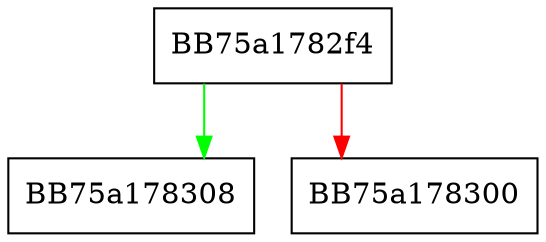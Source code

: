 digraph getDom {
  node [shape="box"];
  graph [splines=ortho];
  BB75a1782f4 -> BB75a178308 [color="green"];
  BB75a1782f4 -> BB75a178300 [color="red"];
}